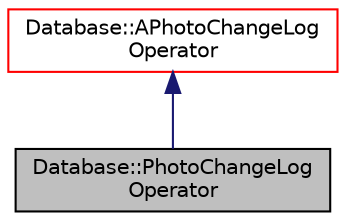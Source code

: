 digraph "Database::PhotoChangeLogOperator"
{
 // LATEX_PDF_SIZE
  edge [fontname="Helvetica",fontsize="10",labelfontname="Helvetica",labelfontsize="10"];
  node [fontname="Helvetica",fontsize="10",shape=record];
  Node1 [label="Database::PhotoChangeLog\lOperator",height=0.2,width=0.4,color="black", fillcolor="grey75", style="filled", fontcolor="black",tooltip=" "];
  Node2 -> Node1 [dir="back",color="midnightblue",fontsize="10",style="solid",fontname="Helvetica"];
  Node2 [label="Database::APhotoChangeLog\lOperator",height=0.2,width=0.4,color="red", fillcolor="white", style="filled",URL="$class_database_1_1_a_photo_change_log_operator.html",tooltip=" "];
}
